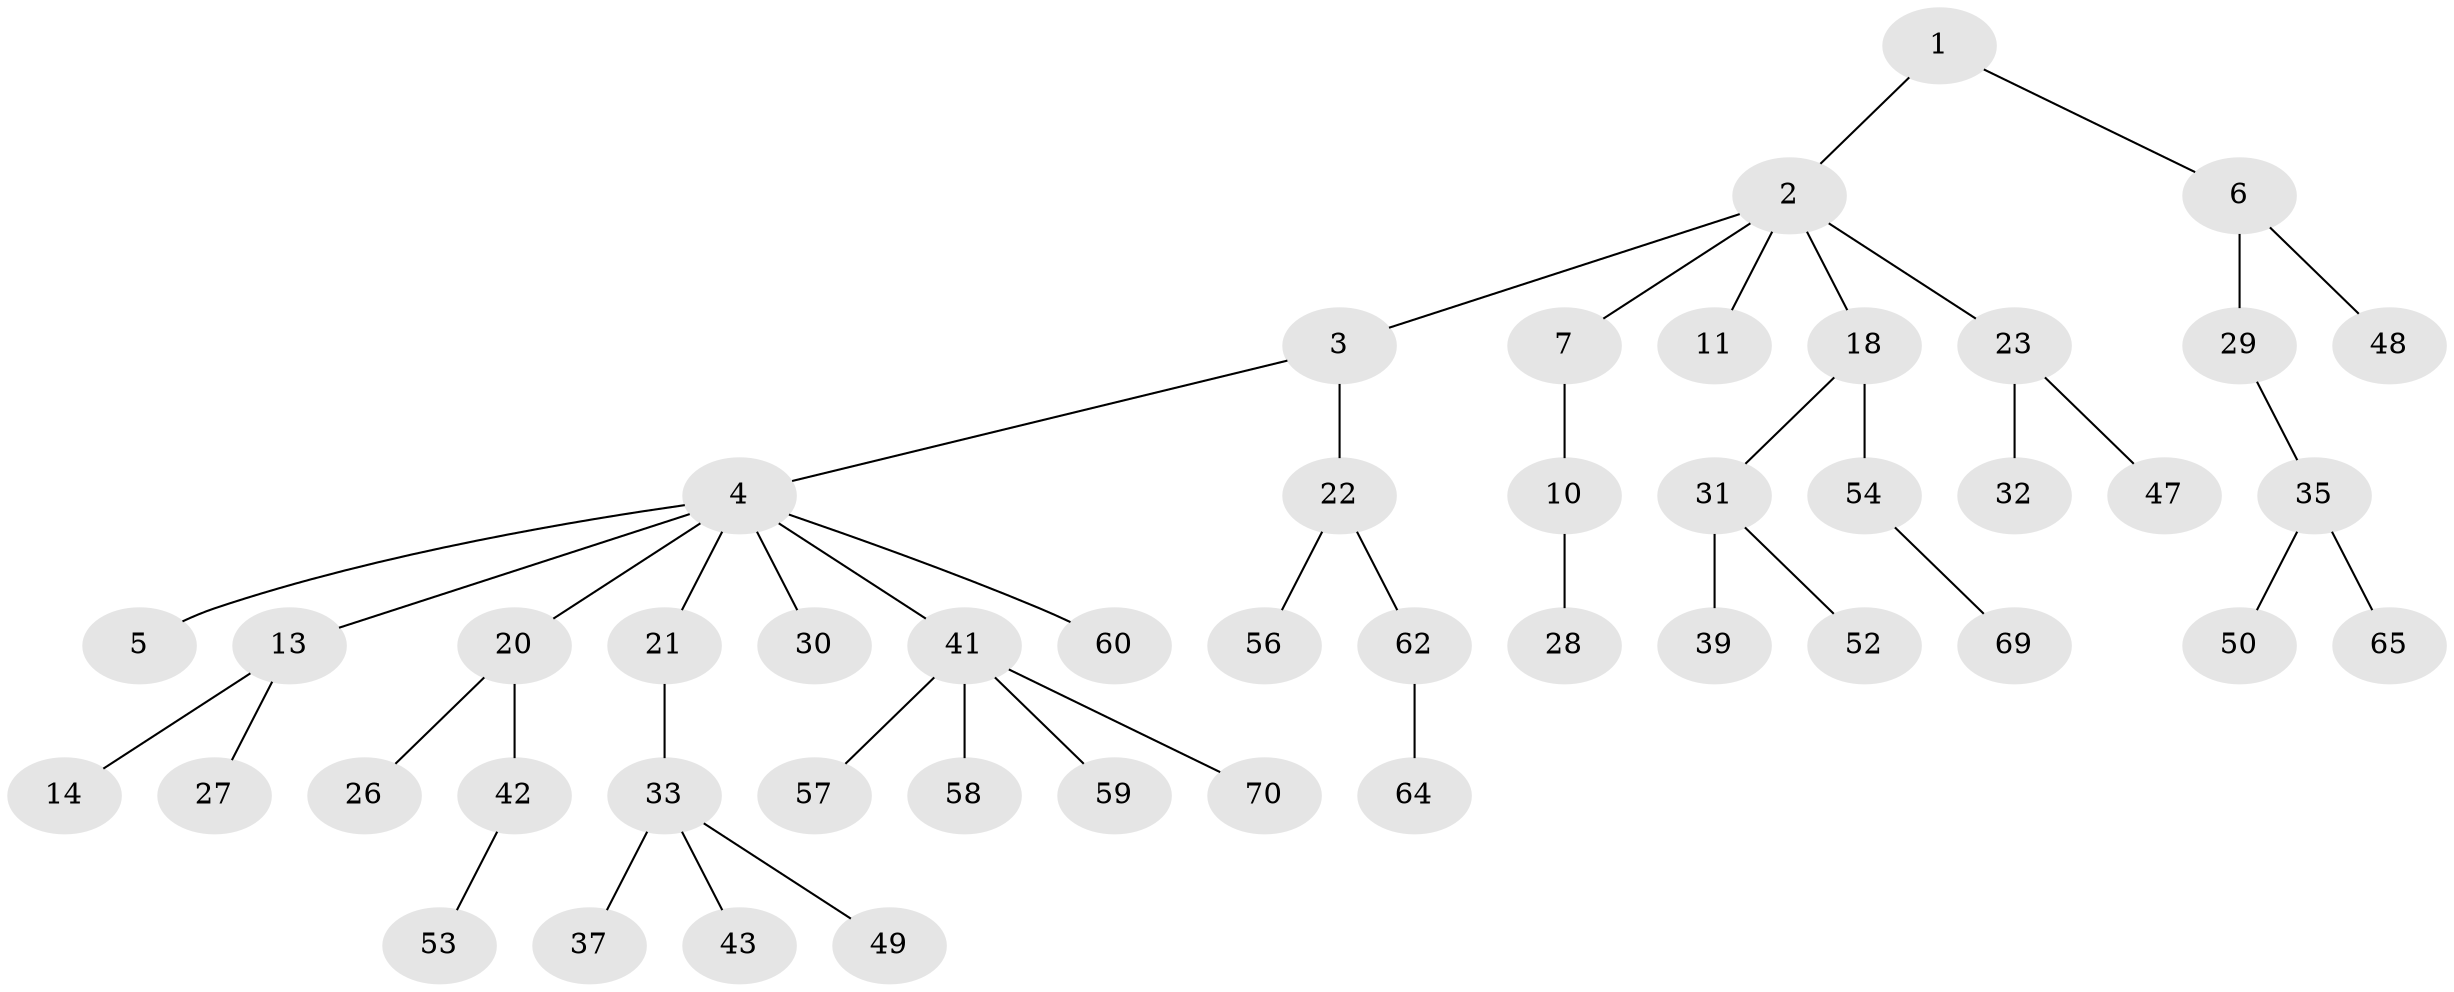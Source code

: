 // Generated by graph-tools (version 1.1) at 2025/52/02/27/25 19:52:11]
// undirected, 47 vertices, 46 edges
graph export_dot {
graph [start="1"]
  node [color=gray90,style=filled];
  1 [super="+17"];
  2 [super="+15"];
  3 [super="+9"];
  4 [super="+8"];
  5;
  6 [super="+38"];
  7 [super="+40"];
  10 [super="+12"];
  11 [super="+16"];
  13;
  14 [super="+66"];
  18 [super="+19"];
  20 [super="+25"];
  21;
  22 [super="+44"];
  23 [super="+24"];
  26 [super="+34"];
  27;
  28 [super="+46"];
  29;
  30 [super="+71"];
  31 [super="+36"];
  32;
  33 [super="+63"];
  35 [super="+61"];
  37;
  39;
  41 [super="+45"];
  42 [super="+51"];
  43;
  47;
  48;
  49 [super="+67"];
  50 [super="+68"];
  52 [super="+55"];
  53;
  54;
  56;
  57;
  58;
  59;
  60;
  62;
  64;
  65;
  69;
  70;
  1 -- 2;
  1 -- 6;
  2 -- 3;
  2 -- 7;
  2 -- 11;
  2 -- 18;
  2 -- 23;
  3 -- 4;
  3 -- 22;
  4 -- 5;
  4 -- 20;
  4 -- 30;
  4 -- 41;
  4 -- 13;
  4 -- 21;
  4 -- 60;
  6 -- 29;
  6 -- 48;
  7 -- 10;
  10 -- 28;
  13 -- 14;
  13 -- 27;
  18 -- 31;
  18 -- 54;
  20 -- 26;
  20 -- 42;
  21 -- 33;
  22 -- 56;
  22 -- 62;
  23 -- 47;
  23 -- 32;
  29 -- 35;
  31 -- 52;
  31 -- 39;
  33 -- 37;
  33 -- 43;
  33 -- 49;
  35 -- 50;
  35 -- 65;
  41 -- 57;
  41 -- 58;
  41 -- 59;
  41 -- 70;
  42 -- 53;
  54 -- 69;
  62 -- 64;
}
